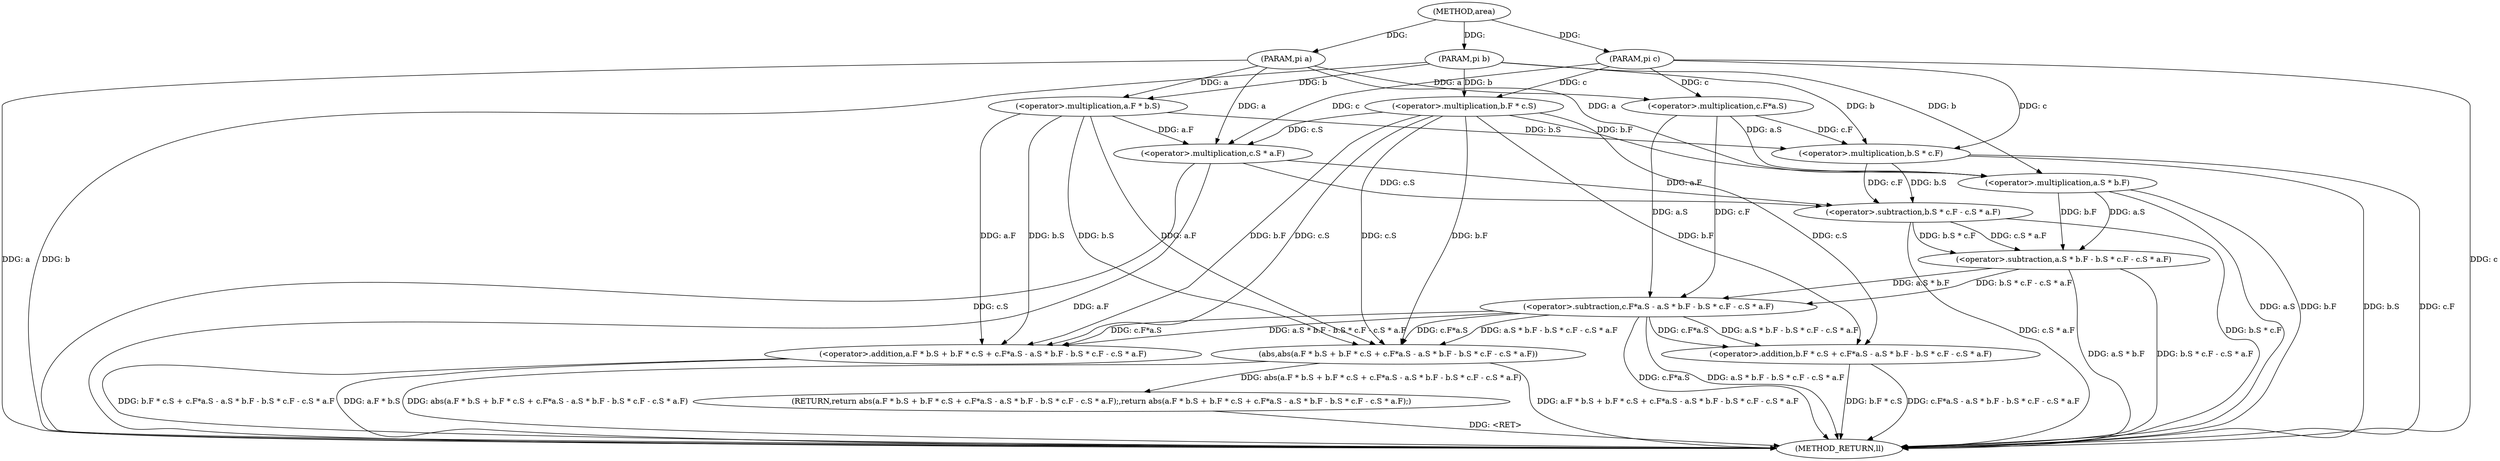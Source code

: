 digraph "area" {  
"1000250" [label = "(METHOD,area)" ]
"1000304" [label = "(METHOD_RETURN,ll)" ]
"1000251" [label = "(PARAM,pi a)" ]
"1000252" [label = "(PARAM,pi b)" ]
"1000253" [label = "(PARAM,pi c)" ]
"1000255" [label = "(RETURN,return abs(a.F * b.S + b.F * c.S + c.F*a.S - a.S * b.F - b.S * c.F - c.S * a.F);,return abs(a.F * b.S + b.F * c.S + c.F*a.S - a.S * b.F - b.S * c.F - c.S * a.F);)" ]
"1000256" [label = "(abs,abs(a.F * b.S + b.F * c.S + c.F*a.S - a.S * b.F - b.S * c.F - c.S * a.F))" ]
"1000257" [label = "(<operator>.addition,a.F * b.S + b.F * c.S + c.F*a.S - a.S * b.F - b.S * c.F - c.S * a.F)" ]
"1000258" [label = "(<operator>.multiplication,a.F * b.S)" ]
"1000265" [label = "(<operator>.addition,b.F * c.S + c.F*a.S - a.S * b.F - b.S * c.F - c.S * a.F)" ]
"1000266" [label = "(<operator>.multiplication,b.F * c.S)" ]
"1000273" [label = "(<operator>.subtraction,c.F*a.S - a.S * b.F - b.S * c.F - c.S * a.F)" ]
"1000274" [label = "(<operator>.multiplication,c.F*a.S)" ]
"1000281" [label = "(<operator>.subtraction,a.S * b.F - b.S * c.F - c.S * a.F)" ]
"1000282" [label = "(<operator>.multiplication,a.S * b.F)" ]
"1000289" [label = "(<operator>.subtraction,b.S * c.F - c.S * a.F)" ]
"1000290" [label = "(<operator>.multiplication,b.S * c.F)" ]
"1000297" [label = "(<operator>.multiplication,c.S * a.F)" ]
  "1000255" -> "1000304"  [ label = "DDG: <RET>"] 
  "1000251" -> "1000304"  [ label = "DDG: a"] 
  "1000252" -> "1000304"  [ label = "DDG: b"] 
  "1000253" -> "1000304"  [ label = "DDG: c"] 
  "1000257" -> "1000304"  [ label = "DDG: a.F * b.S"] 
  "1000265" -> "1000304"  [ label = "DDG: b.F * c.S"] 
  "1000273" -> "1000304"  [ label = "DDG: c.F*a.S"] 
  "1000282" -> "1000304"  [ label = "DDG: a.S"] 
  "1000282" -> "1000304"  [ label = "DDG: b.F"] 
  "1000281" -> "1000304"  [ label = "DDG: a.S * b.F"] 
  "1000290" -> "1000304"  [ label = "DDG: b.S"] 
  "1000290" -> "1000304"  [ label = "DDG: c.F"] 
  "1000289" -> "1000304"  [ label = "DDG: b.S * c.F"] 
  "1000297" -> "1000304"  [ label = "DDG: c.S"] 
  "1000297" -> "1000304"  [ label = "DDG: a.F"] 
  "1000289" -> "1000304"  [ label = "DDG: c.S * a.F"] 
  "1000281" -> "1000304"  [ label = "DDG: b.S * c.F - c.S * a.F"] 
  "1000273" -> "1000304"  [ label = "DDG: a.S * b.F - b.S * c.F - c.S * a.F"] 
  "1000265" -> "1000304"  [ label = "DDG: c.F*a.S - a.S * b.F - b.S * c.F - c.S * a.F"] 
  "1000257" -> "1000304"  [ label = "DDG: b.F * c.S + c.F*a.S - a.S * b.F - b.S * c.F - c.S * a.F"] 
  "1000256" -> "1000304"  [ label = "DDG: a.F * b.S + b.F * c.S + c.F*a.S - a.S * b.F - b.S * c.F - c.S * a.F"] 
  "1000256" -> "1000304"  [ label = "DDG: abs(a.F * b.S + b.F * c.S + c.F*a.S - a.S * b.F - b.S * c.F - c.S * a.F)"] 
  "1000250" -> "1000251"  [ label = "DDG: "] 
  "1000250" -> "1000252"  [ label = "DDG: "] 
  "1000250" -> "1000253"  [ label = "DDG: "] 
  "1000256" -> "1000255"  [ label = "DDG: abs(a.F * b.S + b.F * c.S + c.F*a.S - a.S * b.F - b.S * c.F - c.S * a.F)"] 
  "1000258" -> "1000256"  [ label = "DDG: b.S"] 
  "1000258" -> "1000256"  [ label = "DDG: a.F"] 
  "1000273" -> "1000256"  [ label = "DDG: c.F*a.S"] 
  "1000273" -> "1000256"  [ label = "DDG: a.S * b.F - b.S * c.F - c.S * a.F"] 
  "1000266" -> "1000256"  [ label = "DDG: c.S"] 
  "1000266" -> "1000256"  [ label = "DDG: b.F"] 
  "1000258" -> "1000257"  [ label = "DDG: b.S"] 
  "1000258" -> "1000257"  [ label = "DDG: a.F"] 
  "1000273" -> "1000257"  [ label = "DDG: c.F*a.S"] 
  "1000273" -> "1000257"  [ label = "DDG: a.S * b.F - b.S * c.F - c.S * a.F"] 
  "1000266" -> "1000257"  [ label = "DDG: c.S"] 
  "1000266" -> "1000257"  [ label = "DDG: b.F"] 
  "1000251" -> "1000258"  [ label = "DDG: a"] 
  "1000252" -> "1000258"  [ label = "DDG: b"] 
  "1000266" -> "1000265"  [ label = "DDG: c.S"] 
  "1000266" -> "1000265"  [ label = "DDG: b.F"] 
  "1000273" -> "1000265"  [ label = "DDG: c.F*a.S"] 
  "1000273" -> "1000265"  [ label = "DDG: a.S * b.F - b.S * c.F - c.S * a.F"] 
  "1000252" -> "1000266"  [ label = "DDG: b"] 
  "1000253" -> "1000266"  [ label = "DDG: c"] 
  "1000274" -> "1000273"  [ label = "DDG: a.S"] 
  "1000274" -> "1000273"  [ label = "DDG: c.F"] 
  "1000281" -> "1000273"  [ label = "DDG: a.S * b.F"] 
  "1000281" -> "1000273"  [ label = "DDG: b.S * c.F - c.S * a.F"] 
  "1000253" -> "1000274"  [ label = "DDG: c"] 
  "1000251" -> "1000274"  [ label = "DDG: a"] 
  "1000282" -> "1000281"  [ label = "DDG: a.S"] 
  "1000282" -> "1000281"  [ label = "DDG: b.F"] 
  "1000289" -> "1000281"  [ label = "DDG: c.S * a.F"] 
  "1000289" -> "1000281"  [ label = "DDG: b.S * c.F"] 
  "1000274" -> "1000282"  [ label = "DDG: a.S"] 
  "1000251" -> "1000282"  [ label = "DDG: a"] 
  "1000266" -> "1000282"  [ label = "DDG: b.F"] 
  "1000252" -> "1000282"  [ label = "DDG: b"] 
  "1000290" -> "1000289"  [ label = "DDG: c.F"] 
  "1000290" -> "1000289"  [ label = "DDG: b.S"] 
  "1000297" -> "1000289"  [ label = "DDG: c.S"] 
  "1000297" -> "1000289"  [ label = "DDG: a.F"] 
  "1000258" -> "1000290"  [ label = "DDG: b.S"] 
  "1000252" -> "1000290"  [ label = "DDG: b"] 
  "1000274" -> "1000290"  [ label = "DDG: c.F"] 
  "1000253" -> "1000290"  [ label = "DDG: c"] 
  "1000266" -> "1000297"  [ label = "DDG: c.S"] 
  "1000253" -> "1000297"  [ label = "DDG: c"] 
  "1000258" -> "1000297"  [ label = "DDG: a.F"] 
  "1000251" -> "1000297"  [ label = "DDG: a"] 
}
